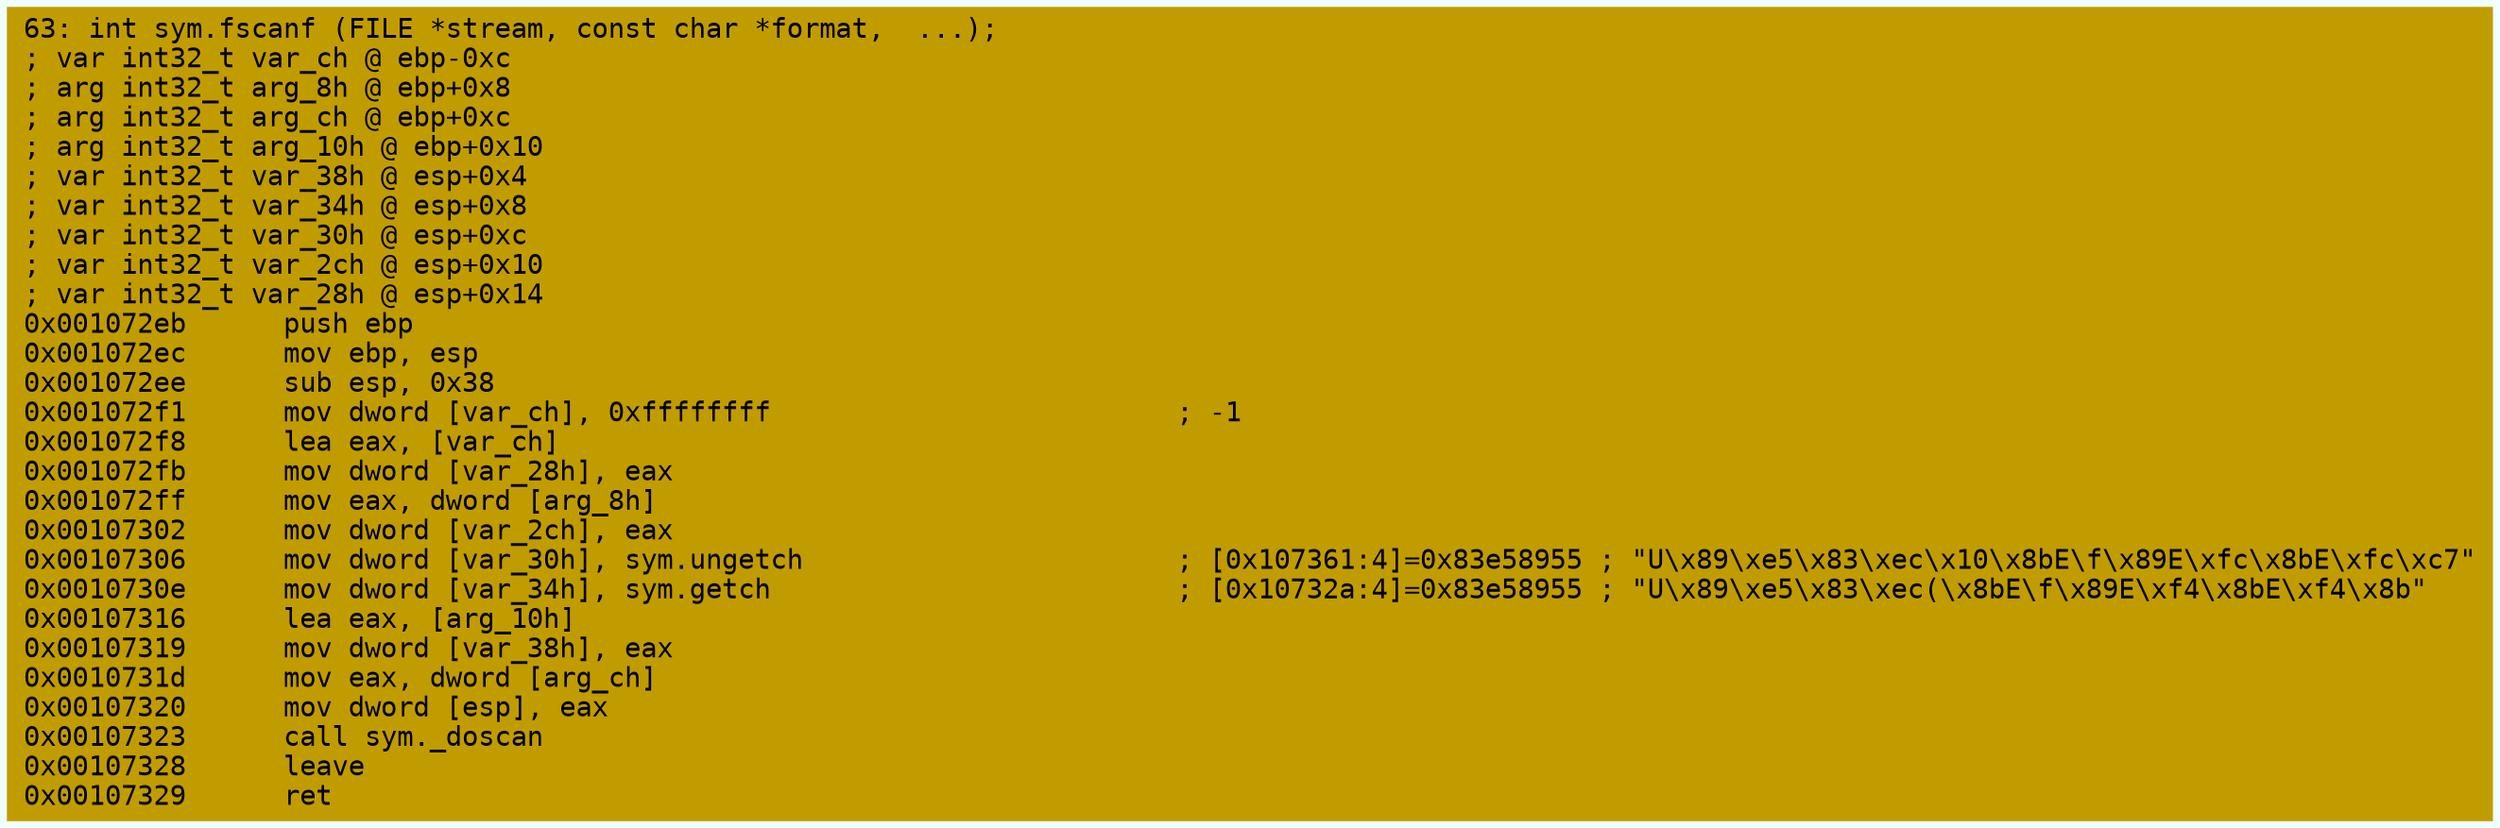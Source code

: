 digraph code {
	graph [bgcolor=azure fontsize=8 fontname="Courier" splines="ortho"];
	node [fillcolor=gray style=filled shape=box];
	edge [arrowhead="normal"];
	"0x001072eb" [URL="sym.fscanf/0x001072eb", fillcolor="#c19c00",color="#c19c00", fontname="Courier",label="63: int sym.fscanf (FILE *stream, const char *format,  ...);\l; var int32_t var_ch @ ebp-0xc\l; arg int32_t arg_8h @ ebp+0x8\l; arg int32_t arg_ch @ ebp+0xc\l; arg int32_t arg_10h @ ebp+0x10\l; var int32_t var_38h @ esp+0x4\l; var int32_t var_34h @ esp+0x8\l; var int32_t var_30h @ esp+0xc\l; var int32_t var_2ch @ esp+0x10\l; var int32_t var_28h @ esp+0x14\l0x001072eb      push ebp\l0x001072ec      mov ebp, esp\l0x001072ee      sub esp, 0x38\l0x001072f1      mov dword [var_ch], 0xffffffff                         ; -1\l0x001072f8      lea eax, [var_ch]\l0x001072fb      mov dword [var_28h], eax\l0x001072ff      mov eax, dword [arg_8h]\l0x00107302      mov dword [var_2ch], eax\l0x00107306      mov dword [var_30h], sym.ungetch                       ; [0x107361:4]=0x83e58955 ; \"U\\x89\\xe5\\x83\\xec\\x10\\x8bE\\f\\x89E\\xfc\\x8bE\\xfc\\xc7\"\l0x0010730e      mov dword [var_34h], sym.getch                         ; [0x10732a:4]=0x83e58955 ; \"U\\x89\\xe5\\x83\\xec(\\x8bE\\f\\x89E\\xf4\\x8bE\\xf4\\x8b\"\l0x00107316      lea eax, [arg_10h]\l0x00107319      mov dword [var_38h], eax\l0x0010731d      mov eax, dword [arg_ch]\l0x00107320      mov dword [esp], eax\l0x00107323      call sym._doscan\l0x00107328      leave\l0x00107329      ret\l"]
}
